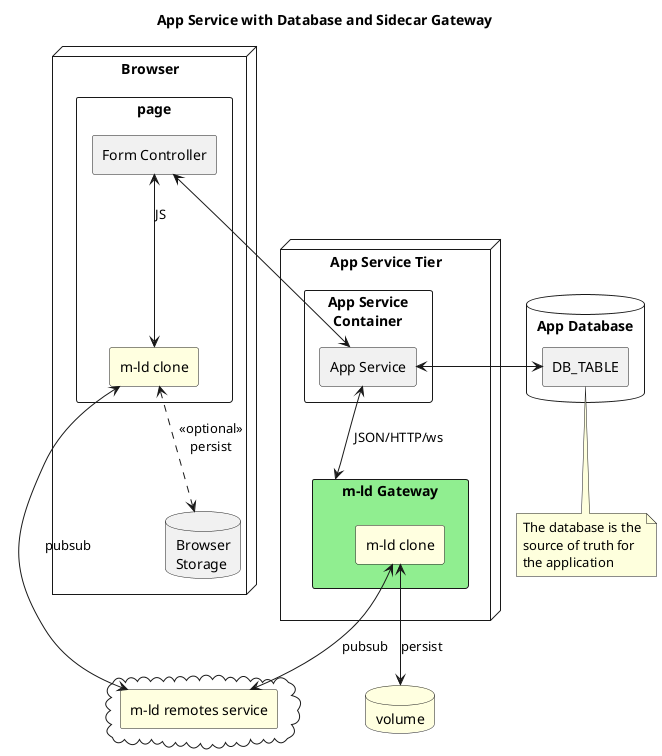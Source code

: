 @startuml
'https://plantuml.com/component-diagram
skinparam componentStyle rectangle

title App Service with Database and Sidecar Gateway

node Browser {
  database "Browser\nStorage" as bs
  component page {
    component "m-ld clone" as jsClone #lightyellow
    jsClone <..> bs : <<optional>>\npersist
    component "Form Controller" as form
    form <--> jsClone : JS
  }
}

node "App Service Tier" {
  component "App Service\nContainer" {
    component [App Service] as app
  }
  component "m-ld Gateway" as gw #lightgreen {
    component "m-ld clone" as gwClone #lightyellow
  }
}

database volume #lightyellow

cloud {
  component "m-ld remotes service" as remotes #lightyellow
}

database "App Database" {
  [DB_TABLE]
}
note bottom
The database is the
source of truth for
the application
end note

form <--> app
app <--> gw : JSON/HTTP/ws
app <-> DB_TABLE
jsClone <--> remotes : pubsub
gwClone <--> volume : persist
gwClone <--> remotes : pubsub

@enduml